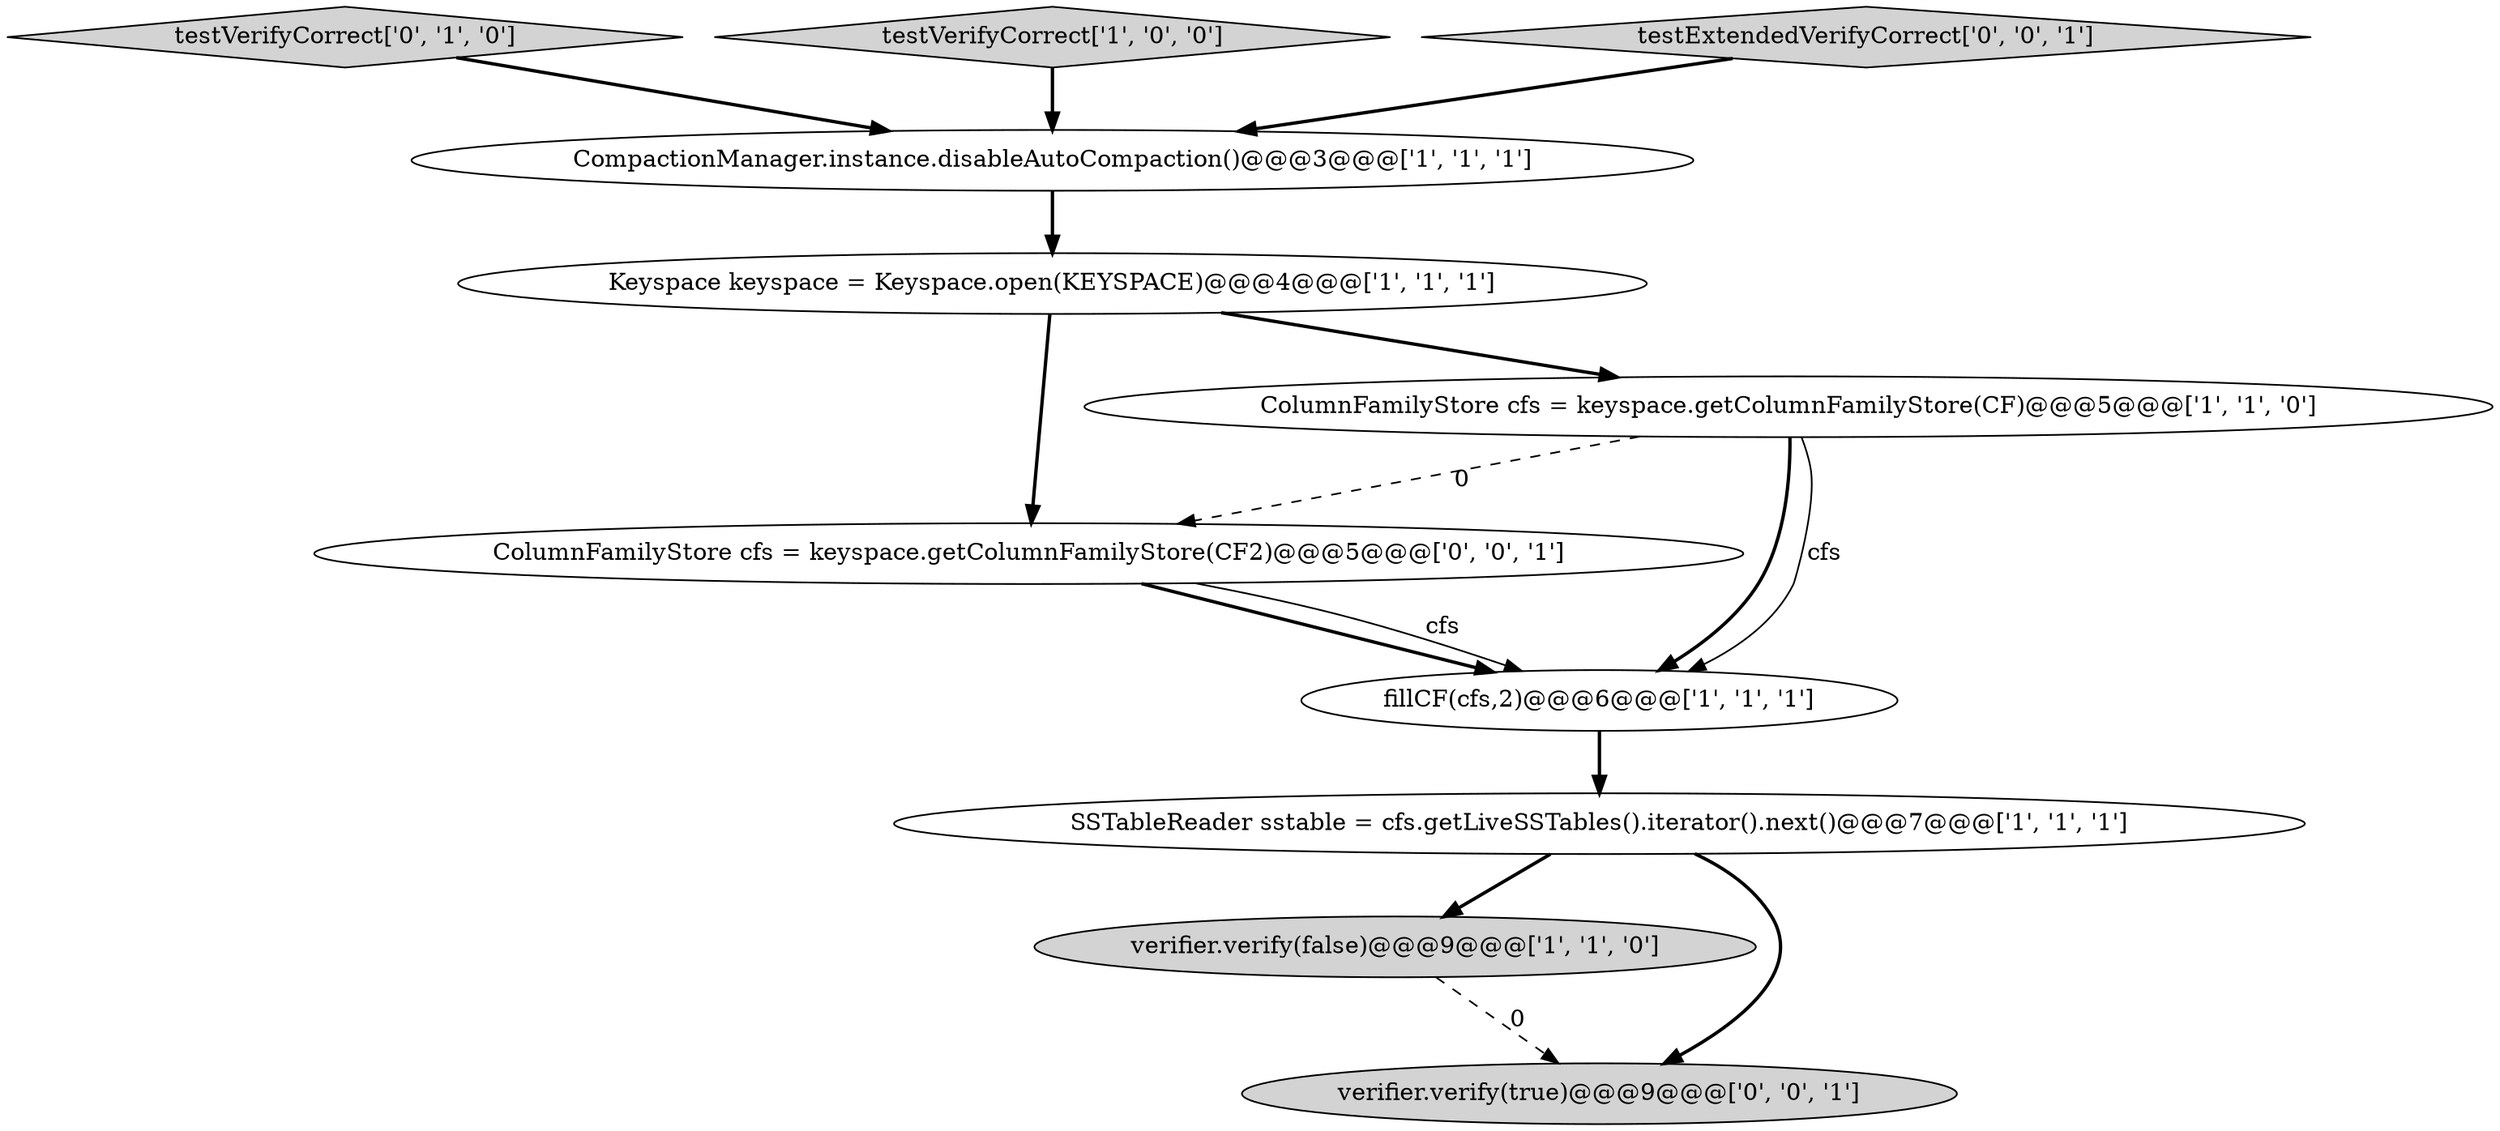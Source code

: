 digraph {
4 [style = filled, label = "verifier.verify(false)@@@9@@@['1', '1', '0']", fillcolor = lightgray, shape = ellipse image = "AAA0AAABBB1BBB"];
8 [style = filled, label = "ColumnFamilyStore cfs = keyspace.getColumnFamilyStore(CF2)@@@5@@@['0', '0', '1']", fillcolor = white, shape = ellipse image = "AAA0AAABBB3BBB"];
10 [style = filled, label = "verifier.verify(true)@@@9@@@['0', '0', '1']", fillcolor = lightgray, shape = ellipse image = "AAA0AAABBB3BBB"];
7 [style = filled, label = "testVerifyCorrect['0', '1', '0']", fillcolor = lightgray, shape = diamond image = "AAA0AAABBB2BBB"];
0 [style = filled, label = "testVerifyCorrect['1', '0', '0']", fillcolor = lightgray, shape = diamond image = "AAA0AAABBB1BBB"];
3 [style = filled, label = "ColumnFamilyStore cfs = keyspace.getColumnFamilyStore(CF)@@@5@@@['1', '1', '0']", fillcolor = white, shape = ellipse image = "AAA0AAABBB1BBB"];
6 [style = filled, label = "SSTableReader sstable = cfs.getLiveSSTables().iterator().next()@@@7@@@['1', '1', '1']", fillcolor = white, shape = ellipse image = "AAA0AAABBB1BBB"];
2 [style = filled, label = "Keyspace keyspace = Keyspace.open(KEYSPACE)@@@4@@@['1', '1', '1']", fillcolor = white, shape = ellipse image = "AAA0AAABBB1BBB"];
1 [style = filled, label = "fillCF(cfs,2)@@@6@@@['1', '1', '1']", fillcolor = white, shape = ellipse image = "AAA0AAABBB1BBB"];
5 [style = filled, label = "CompactionManager.instance.disableAutoCompaction()@@@3@@@['1', '1', '1']", fillcolor = white, shape = ellipse image = "AAA0AAABBB1BBB"];
9 [style = filled, label = "testExtendedVerifyCorrect['0', '0', '1']", fillcolor = lightgray, shape = diamond image = "AAA0AAABBB3BBB"];
9->5 [style = bold, label=""];
8->1 [style = bold, label=""];
3->8 [style = dashed, label="0"];
6->4 [style = bold, label=""];
5->2 [style = bold, label=""];
7->5 [style = bold, label=""];
8->1 [style = solid, label="cfs"];
1->6 [style = bold, label=""];
4->10 [style = dashed, label="0"];
3->1 [style = bold, label=""];
3->1 [style = solid, label="cfs"];
6->10 [style = bold, label=""];
2->3 [style = bold, label=""];
2->8 [style = bold, label=""];
0->5 [style = bold, label=""];
}
